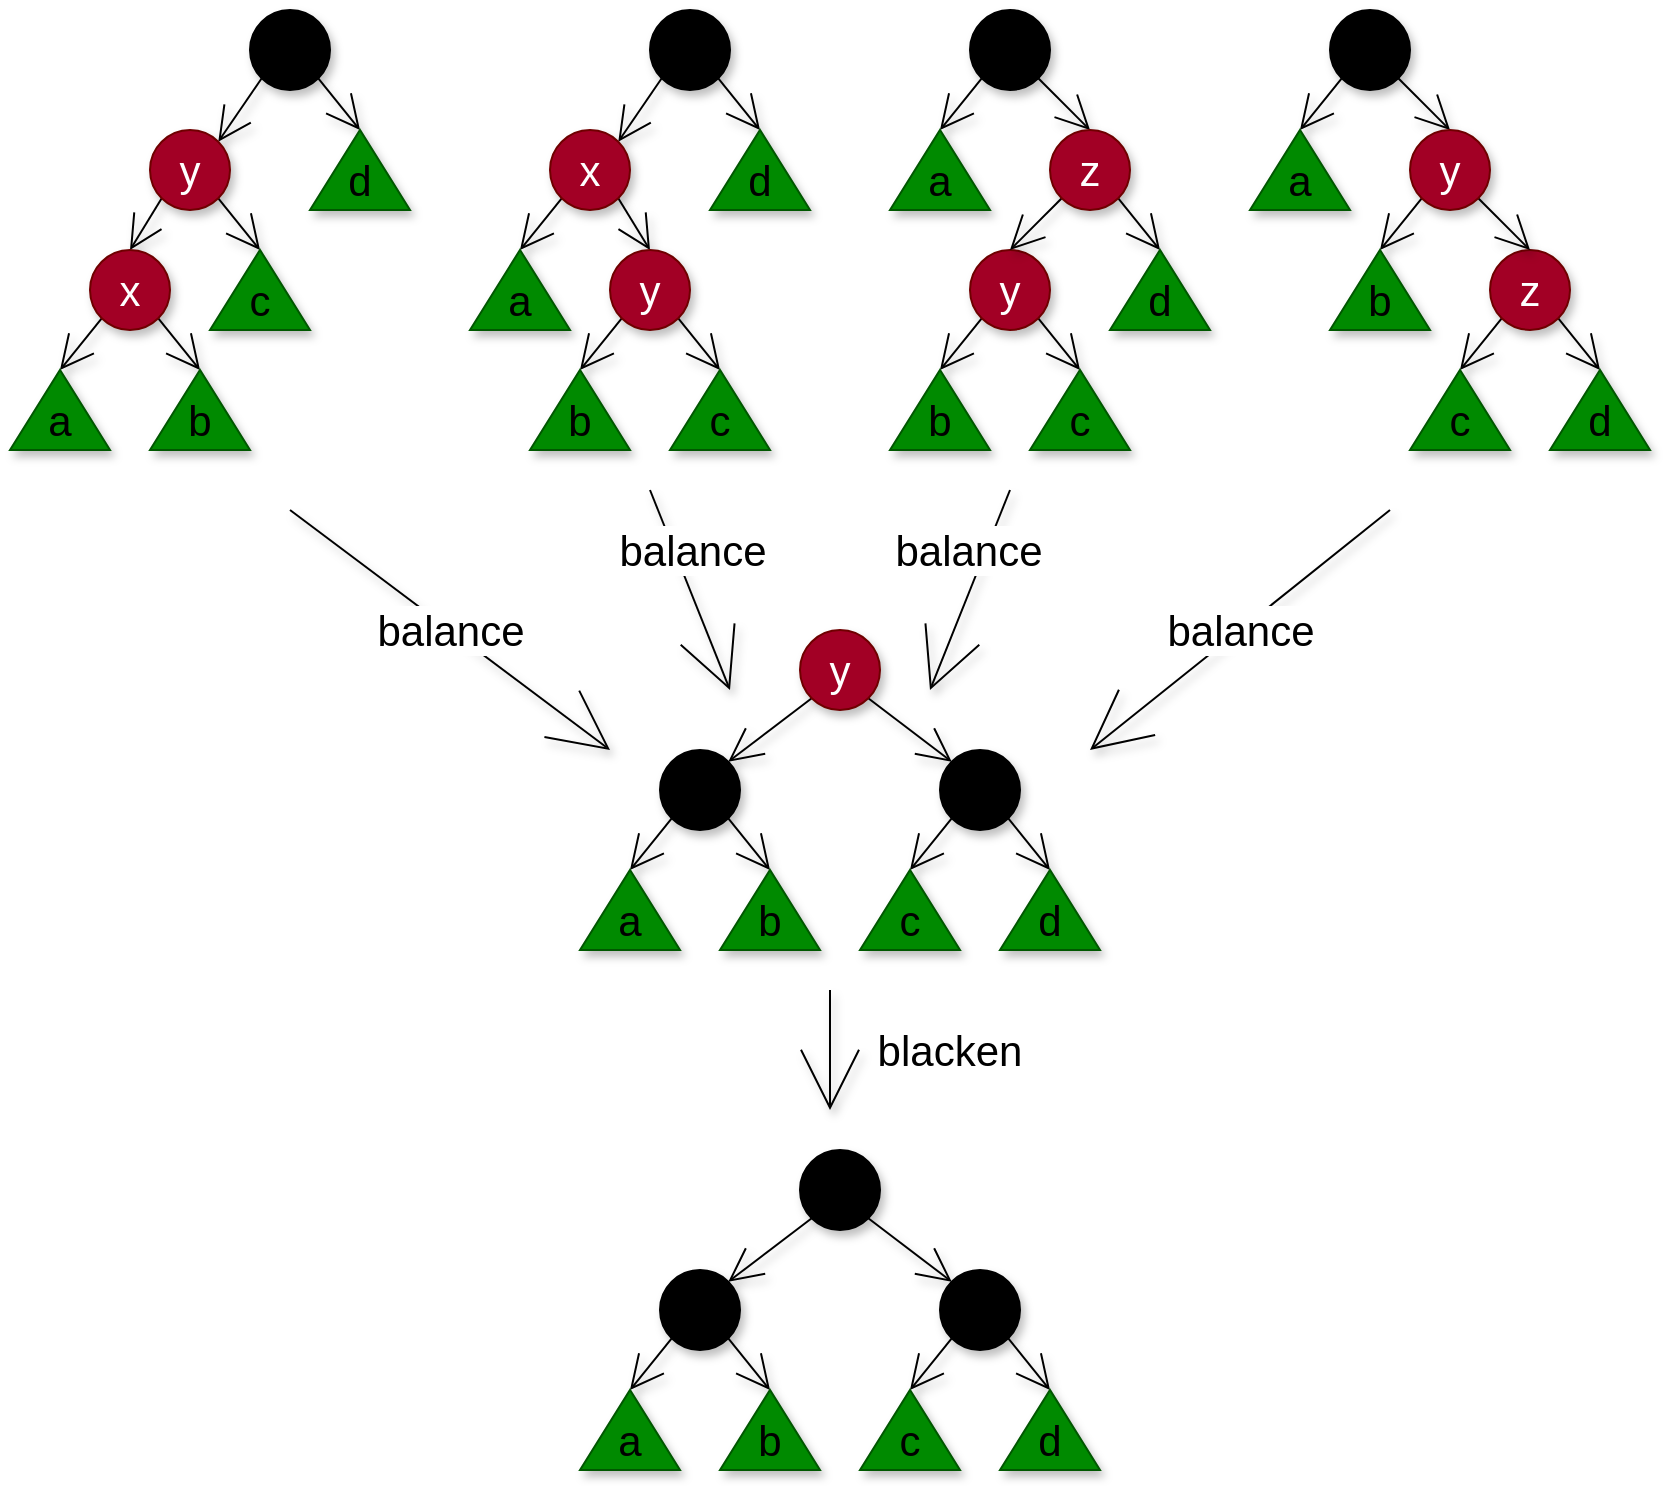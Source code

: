<mxfile>
    <diagram id="5CNnThHkg7twvhw3NEUH" name="Page-1">
        <mxGraphModel dx="976" dy="1225" grid="1" gridSize="10" guides="1" tooltips="1" connect="1" arrows="1" fold="1" page="1" pageScale="1" pageWidth="850" pageHeight="1100" math="0" shadow="0">
            <root>
                <mxCell id="0"/>
                <mxCell id="1" parent="0"/>
                <mxCell id="2" style="edgeStyle=none;html=1;exitX=0;exitY=1;exitDx=0;exitDy=0;entryX=1;entryY=0;entryDx=0;entryDy=0;endArrow=open;endFill=0;endSize=15;shadow=1;" edge="1" parent="1" source="4" target="7">
                    <mxGeometry relative="1" as="geometry"/>
                </mxCell>
                <mxCell id="31" style="edgeStyle=none;html=1;exitX=1;exitY=1;exitDx=0;exitDy=0;entryX=0;entryY=0;entryDx=25;entryDy=0;entryPerimeter=0;fontSize=21;endArrow=open;endFill=0;endSize=15;shadow=1;" edge="1" parent="1" source="4" target="29">
                    <mxGeometry relative="1" as="geometry"/>
                </mxCell>
                <mxCell id="4" value="z" style="ellipse;whiteSpace=wrap;html=1;aspect=fixed;fillColor=#000000;shadow=1;fontSize=21;" vertex="1" parent="1">
                    <mxGeometry x="130" y="20" width="40" height="40" as="geometry"/>
                </mxCell>
                <mxCell id="5" style="edgeStyle=none;html=1;exitX=1;exitY=1;exitDx=0;exitDy=0;entryX=0;entryY=0;entryDx=25;entryDy=0;endArrow=open;endFill=0;endSize=15;entryPerimeter=0;shadow=1;" edge="1" parent="1" source="7" target="26">
                    <mxGeometry relative="1" as="geometry">
                        <mxPoint x="130" y="140" as="targetPoint"/>
                    </mxGeometry>
                </mxCell>
                <mxCell id="6" style="edgeStyle=none;html=1;exitX=0;exitY=1;exitDx=0;exitDy=0;entryX=0.5;entryY=0;entryDx=0;entryDy=0;endArrow=open;endFill=0;endSize=15;shadow=1;" edge="1" parent="1" source="7" target="11">
                    <mxGeometry relative="1" as="geometry"/>
                </mxCell>
                <mxCell id="7" value="y" style="ellipse;whiteSpace=wrap;html=1;aspect=fixed;fillColor=#a20025;strokeColor=#6F0000;fontColor=#ffffff;shadow=1;fontSize=21;" vertex="1" parent="1">
                    <mxGeometry x="80" y="80" width="40" height="40" as="geometry"/>
                </mxCell>
                <mxCell id="9" style="edgeStyle=none;html=1;exitX=0;exitY=1;exitDx=0;exitDy=0;entryX=0;entryY=0;entryDx=25;entryDy=0;endArrow=open;endFill=0;endSize=15;entryPerimeter=0;shadow=1;" edge="1" parent="1" source="11" target="19">
                    <mxGeometry relative="1" as="geometry">
                        <mxPoint x="40" y="200" as="targetPoint"/>
                    </mxGeometry>
                </mxCell>
                <mxCell id="10" style="edgeStyle=none;html=1;exitX=1;exitY=1;exitDx=0;exitDy=0;entryX=0;entryY=0;entryDx=25;entryDy=0;endArrow=open;endFill=0;endSize=15;entryPerimeter=0;shadow=1;" edge="1" parent="1" source="11" target="23">
                    <mxGeometry relative="1" as="geometry">
                        <mxPoint x="100" y="200" as="targetPoint"/>
                    </mxGeometry>
                </mxCell>
                <mxCell id="11" value="x" style="ellipse;whiteSpace=wrap;html=1;aspect=fixed;fillColor=#a20025;strokeColor=#6F0000;fontColor=#ffffff;shadow=1;fontSize=21;" vertex="1" parent="1">
                    <mxGeometry x="50" y="140" width="40" height="40" as="geometry"/>
                </mxCell>
                <mxCell id="21" value="" style="group;shadow=1;" vertex="1" connectable="0" parent="1">
                    <mxGeometry x="10" y="200" width="50" height="40" as="geometry"/>
                </mxCell>
                <mxCell id="19" value="" style="verticalLabelPosition=bottom;verticalAlign=top;html=1;shape=mxgraph.basic.acute_triangle;dx=0.5;fontSize=41;align=center;fillColor=#008a00;strokeColor=#005700;fontColor=#ffffff;shadow=1;" vertex="1" parent="21">
                    <mxGeometry width="50" height="40" as="geometry"/>
                </mxCell>
                <mxCell id="20" value="a" style="text;html=1;strokeColor=none;fillColor=none;align=center;verticalAlign=middle;whiteSpace=wrap;rounded=0;fontSize=21;shadow=1;" vertex="1" parent="21">
                    <mxGeometry x="5" y="10" width="40" height="30" as="geometry"/>
                </mxCell>
                <mxCell id="22" value="" style="group;shadow=1;" vertex="1" connectable="0" parent="1">
                    <mxGeometry x="80" y="200" width="50" height="40" as="geometry"/>
                </mxCell>
                <mxCell id="23" value="" style="verticalLabelPosition=bottom;verticalAlign=top;html=1;shape=mxgraph.basic.acute_triangle;dx=0.5;fontSize=41;align=center;fillColor=#008a00;strokeColor=#005700;fontColor=#ffffff;shadow=1;" vertex="1" parent="22">
                    <mxGeometry width="50" height="40" as="geometry"/>
                </mxCell>
                <mxCell id="24" value="b" style="text;html=1;strokeColor=none;fillColor=none;align=center;verticalAlign=middle;whiteSpace=wrap;rounded=0;fontSize=21;shadow=1;" vertex="1" parent="22">
                    <mxGeometry x="5" y="10" width="40" height="30" as="geometry"/>
                </mxCell>
                <mxCell id="25" value="" style="group;shadow=1;" vertex="1" connectable="0" parent="1">
                    <mxGeometry x="110" y="140" width="50" height="40" as="geometry"/>
                </mxCell>
                <mxCell id="26" value="" style="verticalLabelPosition=bottom;verticalAlign=top;html=1;shape=mxgraph.basic.acute_triangle;dx=0.5;fontSize=41;align=center;fillColor=#008a00;strokeColor=#005700;fontColor=#ffffff;shadow=1;" vertex="1" parent="25">
                    <mxGeometry width="50" height="40" as="geometry"/>
                </mxCell>
                <mxCell id="27" value="c" style="text;html=1;strokeColor=none;fillColor=none;align=center;verticalAlign=middle;whiteSpace=wrap;rounded=0;fontSize=21;shadow=1;" vertex="1" parent="25">
                    <mxGeometry x="5" y="10" width="40" height="30" as="geometry"/>
                </mxCell>
                <mxCell id="28" value="" style="group;shadow=1;" vertex="1" connectable="0" parent="1">
                    <mxGeometry x="160" y="80" width="50" height="40" as="geometry"/>
                </mxCell>
                <mxCell id="29" value="" style="verticalLabelPosition=bottom;verticalAlign=top;html=1;shape=mxgraph.basic.acute_triangle;dx=0.5;fontSize=41;align=center;fillColor=#008a00;strokeColor=#005700;fontColor=#ffffff;shadow=1;" vertex="1" parent="28">
                    <mxGeometry width="50" height="40" as="geometry"/>
                </mxCell>
                <mxCell id="30" value="d" style="text;html=1;strokeColor=none;fillColor=none;align=center;verticalAlign=middle;whiteSpace=wrap;rounded=0;fontSize=21;shadow=1;" vertex="1" parent="28">
                    <mxGeometry x="5" y="10" width="40" height="30" as="geometry"/>
                </mxCell>
                <mxCell id="32" style="edgeStyle=none;html=1;exitX=0;exitY=1;exitDx=0;exitDy=0;entryX=1;entryY=0;entryDx=0;entryDy=0;endArrow=open;endFill=0;endSize=15;shadow=1;" edge="1" parent="1" source="34" target="37">
                    <mxGeometry relative="1" as="geometry"/>
                </mxCell>
                <mxCell id="33" style="edgeStyle=none;html=1;exitX=1;exitY=1;exitDx=0;exitDy=0;entryX=0;entryY=0;entryDx=25;entryDy=0;entryPerimeter=0;fontSize=21;endArrow=open;endFill=0;endSize=15;shadow=1;" edge="1" parent="1" source="34" target="51">
                    <mxGeometry relative="1" as="geometry"/>
                </mxCell>
                <mxCell id="34" value="z" style="ellipse;whiteSpace=wrap;html=1;aspect=fixed;fillColor=#000000;shadow=1;fontSize=21;" vertex="1" parent="1">
                    <mxGeometry x="330" y="20" width="40" height="40" as="geometry"/>
                </mxCell>
                <mxCell id="56" style="edgeStyle=none;html=1;exitX=1;exitY=1;exitDx=0;exitDy=0;entryX=0.5;entryY=0;entryDx=0;entryDy=0;shadow=1;fontSize=21;endArrow=open;endFill=0;endSize=15;" edge="1" parent="1" source="37" target="40">
                    <mxGeometry relative="1" as="geometry"/>
                </mxCell>
                <mxCell id="57" style="edgeStyle=none;html=1;exitX=0;exitY=1;exitDx=0;exitDy=0;entryX=0;entryY=0;entryDx=25;entryDy=0;entryPerimeter=0;shadow=1;fontSize=21;endArrow=open;endFill=0;endSize=15;" edge="1" parent="1" source="37" target="54">
                    <mxGeometry relative="1" as="geometry"/>
                </mxCell>
                <mxCell id="37" value="x" style="ellipse;whiteSpace=wrap;html=1;aspect=fixed;fillColor=#a20025;strokeColor=#6F0000;fontColor=#ffffff;shadow=1;fontSize=21;" vertex="1" parent="1">
                    <mxGeometry x="280" y="80" width="40" height="40" as="geometry"/>
                </mxCell>
                <mxCell id="38" style="edgeStyle=none;html=1;exitX=0;exitY=1;exitDx=0;exitDy=0;entryX=0;entryY=0;entryDx=25;entryDy=0;endArrow=open;endFill=0;endSize=15;entryPerimeter=0;shadow=1;" edge="1" parent="1" source="40" target="42">
                    <mxGeometry relative="1" as="geometry">
                        <mxPoint x="300" y="200" as="targetPoint"/>
                    </mxGeometry>
                </mxCell>
                <mxCell id="39" style="edgeStyle=none;html=1;exitX=1;exitY=1;exitDx=0;exitDy=0;entryX=0;entryY=0;entryDx=25;entryDy=0;endArrow=open;endFill=0;endSize=15;entryPerimeter=0;shadow=1;" edge="1" parent="1" source="40" target="45">
                    <mxGeometry relative="1" as="geometry">
                        <mxPoint x="360" y="200" as="targetPoint"/>
                    </mxGeometry>
                </mxCell>
                <mxCell id="40" value="y" style="ellipse;whiteSpace=wrap;html=1;aspect=fixed;fillColor=#a20025;strokeColor=#6F0000;fontColor=#ffffff;shadow=1;fontSize=21;" vertex="1" parent="1">
                    <mxGeometry x="310" y="140" width="40" height="40" as="geometry"/>
                </mxCell>
                <mxCell id="41" value="" style="group;shadow=1;" vertex="1" connectable="0" parent="1">
                    <mxGeometry x="270" y="200" width="50" height="40" as="geometry"/>
                </mxCell>
                <mxCell id="42" value="" style="verticalLabelPosition=bottom;verticalAlign=top;html=1;shape=mxgraph.basic.acute_triangle;dx=0.5;fontSize=41;align=center;fillColor=#008a00;strokeColor=#005700;fontColor=#ffffff;shadow=1;" vertex="1" parent="41">
                    <mxGeometry width="50" height="40" as="geometry"/>
                </mxCell>
                <mxCell id="43" value="b" style="text;html=1;strokeColor=none;fillColor=none;align=center;verticalAlign=middle;whiteSpace=wrap;rounded=0;fontSize=21;shadow=1;" vertex="1" parent="41">
                    <mxGeometry x="5" y="10" width="40" height="30" as="geometry"/>
                </mxCell>
                <mxCell id="44" value="" style="group;shadow=1;" vertex="1" connectable="0" parent="1">
                    <mxGeometry x="340" y="200" width="50" height="40" as="geometry"/>
                </mxCell>
                <mxCell id="45" value="" style="verticalLabelPosition=bottom;verticalAlign=top;html=1;shape=mxgraph.basic.acute_triangle;dx=0.5;fontSize=41;align=center;fillColor=#008a00;strokeColor=#005700;fontColor=#ffffff;shadow=1;" vertex="1" parent="44">
                    <mxGeometry width="50" height="40" as="geometry"/>
                </mxCell>
                <mxCell id="46" value="c" style="text;html=1;strokeColor=none;fillColor=none;align=center;verticalAlign=middle;whiteSpace=wrap;rounded=0;fontSize=21;shadow=1;" vertex="1" parent="44">
                    <mxGeometry x="5" y="10" width="40" height="30" as="geometry"/>
                </mxCell>
                <mxCell id="50" value="" style="group;shadow=1;" vertex="1" connectable="0" parent="1">
                    <mxGeometry x="360" y="80" width="50" height="40" as="geometry"/>
                </mxCell>
                <mxCell id="51" value="" style="verticalLabelPosition=bottom;verticalAlign=top;html=1;shape=mxgraph.basic.acute_triangle;dx=0.5;fontSize=41;align=center;fillColor=#008a00;strokeColor=#005700;fontColor=#ffffff;shadow=1;" vertex="1" parent="50">
                    <mxGeometry width="50" height="40" as="geometry"/>
                </mxCell>
                <mxCell id="52" value="d" style="text;html=1;strokeColor=none;fillColor=none;align=center;verticalAlign=middle;whiteSpace=wrap;rounded=0;fontSize=21;shadow=1;" vertex="1" parent="50">
                    <mxGeometry x="5" y="10" width="40" height="30" as="geometry"/>
                </mxCell>
                <mxCell id="53" value="a" style="group;shadow=1;" vertex="1" connectable="0" parent="1">
                    <mxGeometry x="240" y="140" width="50" height="40" as="geometry"/>
                </mxCell>
                <mxCell id="54" value="" style="verticalLabelPosition=bottom;verticalAlign=top;html=1;shape=mxgraph.basic.acute_triangle;dx=0.5;fontSize=41;align=center;fillColor=#008a00;strokeColor=#005700;fontColor=#ffffff;shadow=1;" vertex="1" parent="53">
                    <mxGeometry width="50" height="40" as="geometry"/>
                </mxCell>
                <mxCell id="55" value="a" style="text;html=1;strokeColor=none;fillColor=none;align=center;verticalAlign=middle;whiteSpace=wrap;rounded=0;fontSize=21;shadow=1;" vertex="1" parent="53">
                    <mxGeometry x="5" y="10" width="40" height="30" as="geometry"/>
                </mxCell>
                <mxCell id="58" style="edgeStyle=none;html=1;exitX=0;exitY=1;exitDx=0;exitDy=0;entryX=0;entryY=0;entryDx=25;entryDy=0;endArrow=open;endFill=0;endSize=15;shadow=1;entryPerimeter=0;" edge="1" parent="1" source="60" target="77">
                    <mxGeometry relative="1" as="geometry">
                        <mxPoint x="474.142" y="85.858" as="targetPoint"/>
                    </mxGeometry>
                </mxCell>
                <mxCell id="59" style="edgeStyle=none;html=1;exitX=1;exitY=1;exitDx=0;exitDy=0;entryX=0.5;entryY=0;entryDx=0;entryDy=0;fontSize=21;endArrow=open;endFill=0;endSize=15;shadow=1;" edge="1" parent="1" source="60" target="79">
                    <mxGeometry relative="1" as="geometry">
                        <mxPoint x="545" y="80" as="targetPoint"/>
                    </mxGeometry>
                </mxCell>
                <mxCell id="60" value="x" style="ellipse;whiteSpace=wrap;html=1;aspect=fixed;fillColor=#000000;shadow=1;fontSize=21;" vertex="1" parent="1">
                    <mxGeometry x="490" y="20" width="40" height="40" as="geometry"/>
                </mxCell>
                <mxCell id="64" style="edgeStyle=none;html=1;exitX=0;exitY=1;exitDx=0;exitDy=0;entryX=0;entryY=0;entryDx=25;entryDy=0;endArrow=open;endFill=0;endSize=15;entryPerimeter=0;shadow=1;" edge="1" parent="1" source="66" target="68">
                    <mxGeometry relative="1" as="geometry">
                        <mxPoint x="480" y="200" as="targetPoint"/>
                    </mxGeometry>
                </mxCell>
                <mxCell id="65" style="edgeStyle=none;html=1;exitX=1;exitY=1;exitDx=0;exitDy=0;entryX=0;entryY=0;entryDx=25;entryDy=0;endArrow=open;endFill=0;endSize=15;entryPerimeter=0;shadow=1;" edge="1" parent="1" source="66" target="71">
                    <mxGeometry relative="1" as="geometry">
                        <mxPoint x="540" y="200" as="targetPoint"/>
                    </mxGeometry>
                </mxCell>
                <mxCell id="66" value="y" style="ellipse;whiteSpace=wrap;html=1;aspect=fixed;fillColor=#a20025;strokeColor=#6F0000;fontColor=#ffffff;shadow=1;fontSize=21;" vertex="1" parent="1">
                    <mxGeometry x="490" y="140" width="40" height="40" as="geometry"/>
                </mxCell>
                <mxCell id="67" value="" style="group;shadow=1;" vertex="1" connectable="0" parent="1">
                    <mxGeometry x="450" y="200" width="50" height="40" as="geometry"/>
                </mxCell>
                <mxCell id="68" value="" style="verticalLabelPosition=bottom;verticalAlign=top;html=1;shape=mxgraph.basic.acute_triangle;dx=0.5;fontSize=41;align=center;fillColor=#008a00;strokeColor=#005700;fontColor=#ffffff;shadow=1;" vertex="1" parent="67">
                    <mxGeometry width="50" height="40" as="geometry"/>
                </mxCell>
                <mxCell id="69" value="b" style="text;html=1;strokeColor=none;fillColor=none;align=center;verticalAlign=middle;whiteSpace=wrap;rounded=0;fontSize=21;shadow=1;" vertex="1" parent="67">
                    <mxGeometry x="5" y="10" width="40" height="30" as="geometry"/>
                </mxCell>
                <mxCell id="70" value="" style="group;shadow=1;" vertex="1" connectable="0" parent="1">
                    <mxGeometry x="520" y="200" width="50" height="40" as="geometry"/>
                </mxCell>
                <mxCell id="71" value="" style="verticalLabelPosition=bottom;verticalAlign=top;html=1;shape=mxgraph.basic.acute_triangle;dx=0.5;fontSize=41;align=center;fillColor=#008a00;strokeColor=#005700;fontColor=#ffffff;shadow=1;" vertex="1" parent="70">
                    <mxGeometry width="50" height="40" as="geometry"/>
                </mxCell>
                <mxCell id="72" value="c" style="text;html=1;strokeColor=none;fillColor=none;align=center;verticalAlign=middle;whiteSpace=wrap;rounded=0;fontSize=21;shadow=1;" vertex="1" parent="70">
                    <mxGeometry x="5" y="10" width="40" height="30" as="geometry"/>
                </mxCell>
                <mxCell id="76" value="a" style="group;shadow=1;" vertex="1" connectable="0" parent="1">
                    <mxGeometry x="450" y="80" width="50" height="40" as="geometry"/>
                </mxCell>
                <mxCell id="77" value="" style="verticalLabelPosition=bottom;verticalAlign=top;html=1;shape=mxgraph.basic.acute_triangle;dx=0.5;fontSize=41;align=center;fillColor=#008a00;strokeColor=#005700;fontColor=#ffffff;shadow=1;" vertex="1" parent="76">
                    <mxGeometry width="50" height="40" as="geometry"/>
                </mxCell>
                <mxCell id="78" value="a" style="text;html=1;strokeColor=none;fillColor=none;align=center;verticalAlign=middle;whiteSpace=wrap;rounded=0;fontSize=21;shadow=1;" vertex="1" parent="76">
                    <mxGeometry x="5" y="10" width="40" height="30" as="geometry"/>
                </mxCell>
                <mxCell id="80" style="edgeStyle=none;html=1;exitX=0;exitY=1;exitDx=0;exitDy=0;entryX=0.5;entryY=0;entryDx=0;entryDy=0;shadow=1;fontSize=21;endArrow=open;endFill=0;endSize=15;" edge="1" parent="1" source="79" target="66">
                    <mxGeometry relative="1" as="geometry"/>
                </mxCell>
                <mxCell id="84" style="edgeStyle=none;html=1;exitX=1;exitY=1;exitDx=0;exitDy=0;entryX=0;entryY=0;entryDx=25;entryDy=0;entryPerimeter=0;shadow=1;fontSize=21;endArrow=open;endFill=0;endSize=15;" edge="1" parent="1" source="79" target="82">
                    <mxGeometry relative="1" as="geometry"/>
                </mxCell>
                <mxCell id="79" value="z" style="ellipse;whiteSpace=wrap;html=1;aspect=fixed;fillColor=#a20025;strokeColor=#6F0000;fontColor=#ffffff;shadow=1;fontSize=21;" vertex="1" parent="1">
                    <mxGeometry x="530" y="80" width="40" height="40" as="geometry"/>
                </mxCell>
                <mxCell id="81" value="d" style="group;shadow=1;" vertex="1" connectable="0" parent="1">
                    <mxGeometry x="560" y="140" width="50" height="40" as="geometry"/>
                </mxCell>
                <mxCell id="82" value="" style="verticalLabelPosition=bottom;verticalAlign=top;html=1;shape=mxgraph.basic.acute_triangle;dx=0.5;fontSize=41;align=center;fillColor=#008a00;strokeColor=#005700;fontColor=#ffffff;shadow=1;" vertex="1" parent="81">
                    <mxGeometry width="50" height="40" as="geometry"/>
                </mxCell>
                <mxCell id="83" value="d" style="text;html=1;strokeColor=none;fillColor=none;align=center;verticalAlign=middle;whiteSpace=wrap;rounded=0;fontSize=21;shadow=1;" vertex="1" parent="81">
                    <mxGeometry x="5" y="10" width="40" height="30" as="geometry"/>
                </mxCell>
                <mxCell id="85" style="edgeStyle=none;html=1;exitX=0;exitY=1;exitDx=0;exitDy=0;entryX=0;entryY=0;entryDx=25;entryDy=0;endArrow=open;endFill=0;endSize=15;shadow=1;entryPerimeter=0;" edge="1" parent="1" source="87" target="98">
                    <mxGeometry relative="1" as="geometry">
                        <mxPoint x="654.142" y="85.858" as="targetPoint"/>
                    </mxGeometry>
                </mxCell>
                <mxCell id="86" style="edgeStyle=none;html=1;exitX=1;exitY=1;exitDx=0;exitDy=0;entryX=0.5;entryY=0;entryDx=0;entryDy=0;fontSize=21;endArrow=open;endFill=0;endSize=15;shadow=1;" edge="1" parent="1" source="87" target="102">
                    <mxGeometry relative="1" as="geometry">
                        <mxPoint x="725" y="80" as="targetPoint"/>
                    </mxGeometry>
                </mxCell>
                <mxCell id="87" value="x" style="ellipse;whiteSpace=wrap;html=1;aspect=fixed;fillColor=#000000;shadow=1;fontSize=21;" vertex="1" parent="1">
                    <mxGeometry x="670" y="20" width="40" height="40" as="geometry"/>
                </mxCell>
                <mxCell id="88" style="edgeStyle=none;html=1;exitX=0;exitY=1;exitDx=0;exitDy=0;entryX=0;entryY=0;entryDx=25;entryDy=0;endArrow=open;endFill=0;endSize=15;entryPerimeter=0;shadow=1;" edge="1" parent="1" source="90" target="92">
                    <mxGeometry relative="1" as="geometry">
                        <mxPoint x="740" y="200" as="targetPoint"/>
                    </mxGeometry>
                </mxCell>
                <mxCell id="89" style="edgeStyle=none;html=1;exitX=1;exitY=1;exitDx=0;exitDy=0;entryX=0;entryY=0;entryDx=25;entryDy=0;endArrow=open;endFill=0;endSize=15;entryPerimeter=0;shadow=1;" edge="1" parent="1" source="90" target="95">
                    <mxGeometry relative="1" as="geometry">
                        <mxPoint x="800" y="200" as="targetPoint"/>
                    </mxGeometry>
                </mxCell>
                <mxCell id="90" value="z" style="ellipse;whiteSpace=wrap;html=1;aspect=fixed;fillColor=#a20025;strokeColor=#6F0000;fontColor=#ffffff;shadow=1;fontSize=21;" vertex="1" parent="1">
                    <mxGeometry x="750" y="140" width="40" height="40" as="geometry"/>
                </mxCell>
                <mxCell id="91" value="" style="group;shadow=1;" vertex="1" connectable="0" parent="1">
                    <mxGeometry x="710" y="200" width="50" height="40" as="geometry"/>
                </mxCell>
                <mxCell id="92" value="" style="verticalLabelPosition=bottom;verticalAlign=top;html=1;shape=mxgraph.basic.acute_triangle;dx=0.5;fontSize=41;align=center;fillColor=#008a00;strokeColor=#005700;fontColor=#ffffff;shadow=1;" vertex="1" parent="91">
                    <mxGeometry width="50" height="40" as="geometry"/>
                </mxCell>
                <mxCell id="93" value="c" style="text;html=1;strokeColor=none;fillColor=none;align=center;verticalAlign=middle;whiteSpace=wrap;rounded=0;fontSize=21;shadow=1;" vertex="1" parent="91">
                    <mxGeometry x="5" y="10" width="40" height="30" as="geometry"/>
                </mxCell>
                <mxCell id="94" value="" style="group;shadow=1;" vertex="1" connectable="0" parent="1">
                    <mxGeometry x="780" y="200" width="50" height="40" as="geometry"/>
                </mxCell>
                <mxCell id="95" value="" style="verticalLabelPosition=bottom;verticalAlign=top;html=1;shape=mxgraph.basic.acute_triangle;dx=0.5;fontSize=41;align=center;fillColor=#008a00;strokeColor=#005700;fontColor=#ffffff;shadow=1;" vertex="1" parent="94">
                    <mxGeometry width="50" height="40" as="geometry"/>
                </mxCell>
                <mxCell id="96" value="d" style="text;html=1;strokeColor=none;fillColor=none;align=center;verticalAlign=middle;whiteSpace=wrap;rounded=0;fontSize=21;shadow=1;" vertex="1" parent="94">
                    <mxGeometry x="5" y="10" width="40" height="30" as="geometry"/>
                </mxCell>
                <mxCell id="97" value="a" style="group;shadow=1;" vertex="1" connectable="0" parent="1">
                    <mxGeometry x="630" y="80" width="50" height="40" as="geometry"/>
                </mxCell>
                <mxCell id="98" value="" style="verticalLabelPosition=bottom;verticalAlign=top;html=1;shape=mxgraph.basic.acute_triangle;dx=0.5;fontSize=41;align=center;fillColor=#008a00;strokeColor=#005700;fontColor=#ffffff;shadow=1;" vertex="1" parent="97">
                    <mxGeometry width="50" height="40" as="geometry"/>
                </mxCell>
                <mxCell id="99" value="a" style="text;html=1;strokeColor=none;fillColor=none;align=center;verticalAlign=middle;whiteSpace=wrap;rounded=0;fontSize=21;shadow=1;" vertex="1" parent="97">
                    <mxGeometry x="5" y="10" width="40" height="30" as="geometry"/>
                </mxCell>
                <mxCell id="106" style="edgeStyle=none;html=1;exitX=1;exitY=1;exitDx=0;exitDy=0;entryX=0.5;entryY=0;entryDx=0;entryDy=0;shadow=1;fontSize=21;endArrow=open;endFill=0;endSize=15;" edge="1" parent="1" source="102" target="90">
                    <mxGeometry relative="1" as="geometry"/>
                </mxCell>
                <mxCell id="110" style="edgeStyle=none;html=1;exitX=0;exitY=1;exitDx=0;exitDy=0;entryX=0;entryY=0;entryDx=25;entryDy=0;entryPerimeter=0;shadow=1;fontSize=21;endArrow=open;endFill=0;endSize=15;" edge="1" parent="1" source="102" target="108">
                    <mxGeometry relative="1" as="geometry"/>
                </mxCell>
                <mxCell id="102" value="y" style="ellipse;whiteSpace=wrap;html=1;aspect=fixed;fillColor=#a20025;strokeColor=#6F0000;fontColor=#ffffff;shadow=1;fontSize=21;" vertex="1" parent="1">
                    <mxGeometry x="710" y="80" width="40" height="40" as="geometry"/>
                </mxCell>
                <mxCell id="107" value="" style="group;shadow=1;" vertex="1" connectable="0" parent="1">
                    <mxGeometry x="670" y="140" width="50" height="40" as="geometry"/>
                </mxCell>
                <mxCell id="108" value="" style="verticalLabelPosition=bottom;verticalAlign=top;html=1;shape=mxgraph.basic.acute_triangle;dx=0.5;fontSize=41;align=center;fillColor=#008a00;strokeColor=#005700;fontColor=#ffffff;shadow=1;" vertex="1" parent="107">
                    <mxGeometry width="50" height="40" as="geometry"/>
                </mxCell>
                <mxCell id="109" value="b" style="text;html=1;strokeColor=none;fillColor=none;align=center;verticalAlign=middle;whiteSpace=wrap;rounded=0;fontSize=21;shadow=1;" vertex="1" parent="107">
                    <mxGeometry x="5" y="10" width="40" height="30" as="geometry"/>
                </mxCell>
                <mxCell id="114" style="edgeStyle=none;html=1;exitX=0;exitY=1;exitDx=0;exitDy=0;entryX=1;entryY=0;entryDx=0;entryDy=0;shadow=1;fontSize=21;endArrow=open;endFill=0;endSize=15;" edge="1" parent="1" source="111" target="112">
                    <mxGeometry relative="1" as="geometry"/>
                </mxCell>
                <mxCell id="115" style="edgeStyle=none;html=1;exitX=1;exitY=1;exitDx=0;exitDy=0;entryX=0;entryY=0;entryDx=0;entryDy=0;shadow=1;fontSize=21;endArrow=open;endFill=0;endSize=15;" edge="1" parent="1" source="111" target="113">
                    <mxGeometry relative="1" as="geometry"/>
                </mxCell>
                <mxCell id="111" value="y" style="ellipse;whiteSpace=wrap;html=1;aspect=fixed;fillColor=#a20025;strokeColor=#6F0000;fontColor=#ffffff;shadow=1;fontSize=21;" vertex="1" parent="1">
                    <mxGeometry x="405" y="330" width="40" height="40" as="geometry"/>
                </mxCell>
                <mxCell id="130" style="edgeStyle=none;html=1;exitX=1;exitY=1;exitDx=0;exitDy=0;entryX=0;entryY=0;entryDx=25;entryDy=0;entryPerimeter=0;shadow=1;fontSize=21;endArrow=open;endFill=0;endSize=15;" edge="1" parent="1" source="112" target="120">
                    <mxGeometry relative="1" as="geometry"/>
                </mxCell>
                <mxCell id="131" style="edgeStyle=none;html=1;exitX=0;exitY=1;exitDx=0;exitDy=0;entryX=0;entryY=0;entryDx=25;entryDy=0;entryPerimeter=0;shadow=1;fontSize=21;endArrow=open;endFill=0;endSize=15;" edge="1" parent="1" source="112" target="117">
                    <mxGeometry relative="1" as="geometry"/>
                </mxCell>
                <mxCell id="112" value="x" style="ellipse;whiteSpace=wrap;html=1;aspect=fixed;fillColor=#000000;shadow=1;fontSize=21;" vertex="1" parent="1">
                    <mxGeometry x="335" y="390" width="40" height="40" as="geometry"/>
                </mxCell>
                <mxCell id="128" style="edgeStyle=none;html=1;exitX=0;exitY=1;exitDx=0;exitDy=0;entryX=0;entryY=0;entryDx=25;entryDy=0;entryPerimeter=0;shadow=1;fontSize=21;endArrow=open;endFill=0;endSize=15;" edge="1" parent="1" source="113" target="123">
                    <mxGeometry relative="1" as="geometry"/>
                </mxCell>
                <mxCell id="129" style="edgeStyle=none;html=1;exitX=1;exitY=1;exitDx=0;exitDy=0;entryX=0;entryY=0;entryDx=25;entryDy=0;entryPerimeter=0;shadow=1;fontSize=21;endArrow=open;endFill=0;endSize=15;" edge="1" parent="1" source="113" target="126">
                    <mxGeometry relative="1" as="geometry"/>
                </mxCell>
                <mxCell id="113" value="z" style="ellipse;whiteSpace=wrap;html=1;aspect=fixed;fillColor=#000000;shadow=1;fontSize=21;" vertex="1" parent="1">
                    <mxGeometry x="475" y="390" width="40" height="40" as="geometry"/>
                </mxCell>
                <mxCell id="116" value="" style="group;shadow=1;" vertex="1" connectable="0" parent="1">
                    <mxGeometry x="295" y="450" width="50" height="40" as="geometry"/>
                </mxCell>
                <mxCell id="117" value="" style="verticalLabelPosition=bottom;verticalAlign=top;html=1;shape=mxgraph.basic.acute_triangle;dx=0.5;fontSize=41;align=center;fillColor=#008a00;strokeColor=#005700;fontColor=#ffffff;shadow=1;" vertex="1" parent="116">
                    <mxGeometry width="50" height="40" as="geometry"/>
                </mxCell>
                <mxCell id="118" value="a" style="text;html=1;strokeColor=none;fillColor=none;align=center;verticalAlign=middle;whiteSpace=wrap;rounded=0;fontSize=21;shadow=1;" vertex="1" parent="116">
                    <mxGeometry x="5" y="10" width="40" height="30" as="geometry"/>
                </mxCell>
                <mxCell id="119" value="" style="group;shadow=1;" vertex="1" connectable="0" parent="1">
                    <mxGeometry x="365" y="450" width="50" height="40" as="geometry"/>
                </mxCell>
                <mxCell id="120" value="" style="verticalLabelPosition=bottom;verticalAlign=top;html=1;shape=mxgraph.basic.acute_triangle;dx=0.5;fontSize=41;align=center;fillColor=#008a00;strokeColor=#005700;fontColor=#ffffff;shadow=1;" vertex="1" parent="119">
                    <mxGeometry width="50" height="40" as="geometry"/>
                </mxCell>
                <mxCell id="121" value="b" style="text;html=1;strokeColor=none;fillColor=none;align=center;verticalAlign=middle;whiteSpace=wrap;rounded=0;fontSize=21;shadow=1;" vertex="1" parent="119">
                    <mxGeometry x="5" y="10" width="40" height="30" as="geometry"/>
                </mxCell>
                <mxCell id="122" value="" style="group;shadow=1;" vertex="1" connectable="0" parent="1">
                    <mxGeometry x="435" y="450" width="50" height="40" as="geometry"/>
                </mxCell>
                <mxCell id="123" value="" style="verticalLabelPosition=bottom;verticalAlign=top;html=1;shape=mxgraph.basic.acute_triangle;dx=0.5;fontSize=41;align=center;fillColor=#008a00;strokeColor=#005700;fontColor=#ffffff;shadow=1;" vertex="1" parent="122">
                    <mxGeometry width="50" height="40" as="geometry"/>
                </mxCell>
                <mxCell id="124" value="c" style="text;html=1;strokeColor=none;fillColor=none;align=center;verticalAlign=middle;whiteSpace=wrap;rounded=0;fontSize=21;shadow=1;" vertex="1" parent="122">
                    <mxGeometry x="5" y="10" width="40" height="30" as="geometry"/>
                </mxCell>
                <mxCell id="125" value="" style="group;shadow=1;" vertex="1" connectable="0" parent="1">
                    <mxGeometry x="505" y="450" width="50" height="40" as="geometry"/>
                </mxCell>
                <mxCell id="126" value="" style="verticalLabelPosition=bottom;verticalAlign=top;html=1;shape=mxgraph.basic.acute_triangle;dx=0.5;fontSize=41;align=center;fillColor=#008a00;strokeColor=#005700;fontColor=#ffffff;shadow=1;" vertex="1" parent="125">
                    <mxGeometry width="50" height="40" as="geometry"/>
                </mxCell>
                <mxCell id="127" value="d" style="text;html=1;strokeColor=none;fillColor=none;align=center;verticalAlign=middle;whiteSpace=wrap;rounded=0;fontSize=21;shadow=1;" vertex="1" parent="125">
                    <mxGeometry x="5" y="10" width="40" height="30" as="geometry"/>
                </mxCell>
                <mxCell id="132" value="balance" style="edgeStyle=none;html=1;shadow=1;fontSize=21;endArrow=open;endFill=0;endSize=28;" edge="1" parent="1">
                    <mxGeometry relative="1" as="geometry">
                        <mxPoint x="150" y="270" as="sourcePoint"/>
                        <mxPoint x="310" y="390" as="targetPoint"/>
                    </mxGeometry>
                </mxCell>
                <mxCell id="133" value="balance" style="edgeStyle=none;html=1;shadow=1;fontSize=21;endArrow=open;endFill=0;endSize=28;" edge="1" parent="1">
                    <mxGeometry x="-0.345" y="7" relative="1" as="geometry">
                        <mxPoint x="330" y="260" as="sourcePoint"/>
                        <mxPoint x="370" y="360" as="targetPoint"/>
                        <mxPoint x="1" as="offset"/>
                    </mxGeometry>
                </mxCell>
                <mxCell id="134" value="balance" style="edgeStyle=none;html=1;shadow=1;fontSize=21;endArrow=open;endFill=0;endSize=28;" edge="1" parent="1">
                    <mxGeometry x="-0.345" y="-7" relative="1" as="geometry">
                        <mxPoint x="510" y="260" as="sourcePoint"/>
                        <mxPoint x="470" y="360" as="targetPoint"/>
                        <mxPoint x="-1" as="offset"/>
                    </mxGeometry>
                </mxCell>
                <mxCell id="135" value="balance" style="edgeStyle=none;html=1;shadow=1;fontSize=21;endArrow=open;endFill=0;endSize=28;" edge="1" parent="1">
                    <mxGeometry relative="1" as="geometry">
                        <mxPoint x="700" y="270" as="sourcePoint"/>
                        <mxPoint x="550" y="390" as="targetPoint"/>
                    </mxGeometry>
                </mxCell>
                <mxCell id="136" style="edgeStyle=none;html=1;exitX=0;exitY=1;exitDx=0;exitDy=0;entryX=1;entryY=0;entryDx=0;entryDy=0;shadow=1;fontSize=21;endArrow=open;endFill=0;endSize=15;" edge="1" parent="1" source="138" target="141">
                    <mxGeometry relative="1" as="geometry"/>
                </mxCell>
                <mxCell id="137" style="edgeStyle=none;html=1;exitX=1;exitY=1;exitDx=0;exitDy=0;entryX=0;entryY=0;entryDx=0;entryDy=0;shadow=1;fontSize=21;endArrow=open;endFill=0;endSize=15;" edge="1" parent="1" source="138" target="144">
                    <mxGeometry relative="1" as="geometry"/>
                </mxCell>
                <mxCell id="138" value="y" style="ellipse;whiteSpace=wrap;html=1;aspect=fixed;shadow=1;fontSize=21;fillColor=#000000;" vertex="1" parent="1">
                    <mxGeometry x="405" y="590" width="40" height="40" as="geometry"/>
                </mxCell>
                <mxCell id="139" style="edgeStyle=none;html=1;exitX=1;exitY=1;exitDx=0;exitDy=0;entryX=0;entryY=0;entryDx=25;entryDy=0;entryPerimeter=0;shadow=1;fontSize=21;endArrow=open;endFill=0;endSize=15;" edge="1" parent="1" source="141" target="149">
                    <mxGeometry relative="1" as="geometry"/>
                </mxCell>
                <mxCell id="140" style="edgeStyle=none;html=1;exitX=0;exitY=1;exitDx=0;exitDy=0;entryX=0;entryY=0;entryDx=25;entryDy=0;entryPerimeter=0;shadow=1;fontSize=21;endArrow=open;endFill=0;endSize=15;" edge="1" parent="1" source="141" target="146">
                    <mxGeometry relative="1" as="geometry"/>
                </mxCell>
                <mxCell id="141" value="x" style="ellipse;whiteSpace=wrap;html=1;aspect=fixed;fillColor=#000000;shadow=1;fontSize=21;" vertex="1" parent="1">
                    <mxGeometry x="335" y="650" width="40" height="40" as="geometry"/>
                </mxCell>
                <mxCell id="142" style="edgeStyle=none;html=1;exitX=0;exitY=1;exitDx=0;exitDy=0;entryX=0;entryY=0;entryDx=25;entryDy=0;entryPerimeter=0;shadow=1;fontSize=21;endArrow=open;endFill=0;endSize=15;" edge="1" parent="1" source="144" target="152">
                    <mxGeometry relative="1" as="geometry"/>
                </mxCell>
                <mxCell id="143" style="edgeStyle=none;html=1;exitX=1;exitY=1;exitDx=0;exitDy=0;entryX=0;entryY=0;entryDx=25;entryDy=0;entryPerimeter=0;shadow=1;fontSize=21;endArrow=open;endFill=0;endSize=15;" edge="1" parent="1" source="144" target="155">
                    <mxGeometry relative="1" as="geometry"/>
                </mxCell>
                <mxCell id="144" value="z" style="ellipse;whiteSpace=wrap;html=1;aspect=fixed;fillColor=#000000;shadow=1;fontSize=21;" vertex="1" parent="1">
                    <mxGeometry x="475" y="650" width="40" height="40" as="geometry"/>
                </mxCell>
                <mxCell id="145" value="" style="group;shadow=1;" vertex="1" connectable="0" parent="1">
                    <mxGeometry x="295" y="710" width="50" height="40" as="geometry"/>
                </mxCell>
                <mxCell id="146" value="" style="verticalLabelPosition=bottom;verticalAlign=top;html=1;shape=mxgraph.basic.acute_triangle;dx=0.5;fontSize=41;align=center;fillColor=#008a00;strokeColor=#005700;fontColor=#ffffff;shadow=1;" vertex="1" parent="145">
                    <mxGeometry width="50" height="40" as="geometry"/>
                </mxCell>
                <mxCell id="147" value="a" style="text;html=1;strokeColor=none;fillColor=none;align=center;verticalAlign=middle;whiteSpace=wrap;rounded=0;fontSize=21;shadow=1;" vertex="1" parent="145">
                    <mxGeometry x="5" y="10" width="40" height="30" as="geometry"/>
                </mxCell>
                <mxCell id="148" value="" style="group;shadow=1;" vertex="1" connectable="0" parent="1">
                    <mxGeometry x="365" y="710" width="50" height="40" as="geometry"/>
                </mxCell>
                <mxCell id="149" value="" style="verticalLabelPosition=bottom;verticalAlign=top;html=1;shape=mxgraph.basic.acute_triangle;dx=0.5;fontSize=41;align=center;fillColor=#008a00;strokeColor=#005700;fontColor=#ffffff;shadow=1;" vertex="1" parent="148">
                    <mxGeometry width="50" height="40" as="geometry"/>
                </mxCell>
                <mxCell id="150" value="b" style="text;html=1;strokeColor=none;fillColor=none;align=center;verticalAlign=middle;whiteSpace=wrap;rounded=0;fontSize=21;shadow=1;" vertex="1" parent="148">
                    <mxGeometry x="5" y="10" width="40" height="30" as="geometry"/>
                </mxCell>
                <mxCell id="151" value="" style="group;shadow=1;" vertex="1" connectable="0" parent="1">
                    <mxGeometry x="435" y="710" width="50" height="40" as="geometry"/>
                </mxCell>
                <mxCell id="152" value="" style="verticalLabelPosition=bottom;verticalAlign=top;html=1;shape=mxgraph.basic.acute_triangle;dx=0.5;fontSize=41;align=center;fillColor=#008a00;strokeColor=#005700;fontColor=#ffffff;shadow=1;" vertex="1" parent="151">
                    <mxGeometry width="50" height="40" as="geometry"/>
                </mxCell>
                <mxCell id="153" value="c" style="text;html=1;strokeColor=none;fillColor=none;align=center;verticalAlign=middle;whiteSpace=wrap;rounded=0;fontSize=21;shadow=1;" vertex="1" parent="151">
                    <mxGeometry x="5" y="10" width="40" height="30" as="geometry"/>
                </mxCell>
                <mxCell id="154" value="" style="group;shadow=1;" vertex="1" connectable="0" parent="1">
                    <mxGeometry x="505" y="710" width="50" height="40" as="geometry"/>
                </mxCell>
                <mxCell id="155" value="" style="verticalLabelPosition=bottom;verticalAlign=top;html=1;shape=mxgraph.basic.acute_triangle;dx=0.5;fontSize=41;align=center;fillColor=#008a00;strokeColor=#005700;fontColor=#ffffff;shadow=1;" vertex="1" parent="154">
                    <mxGeometry width="50" height="40" as="geometry"/>
                </mxCell>
                <mxCell id="156" value="d" style="text;html=1;strokeColor=none;fillColor=none;align=center;verticalAlign=middle;whiteSpace=wrap;rounded=0;fontSize=21;shadow=1;" vertex="1" parent="154">
                    <mxGeometry x="5" y="10" width="40" height="30" as="geometry"/>
                </mxCell>
                <mxCell id="157" style="edgeStyle=none;html=1;shadow=1;fontSize=21;endArrow=open;endFill=0;endSize=28;" edge="1" parent="1">
                    <mxGeometry relative="1" as="geometry">
                        <mxPoint x="420" y="510" as="sourcePoint"/>
                        <mxPoint x="420" y="570" as="targetPoint"/>
                    </mxGeometry>
                </mxCell>
                <mxCell id="158" value="blacken" style="text;html=1;strokeColor=none;fillColor=none;align=center;verticalAlign=middle;whiteSpace=wrap;rounded=0;shadow=1;fontSize=21;" vertex="1" parent="1">
                    <mxGeometry x="440" y="530" width="80" height="20" as="geometry"/>
                </mxCell>
            </root>
        </mxGraphModel>
    </diagram>
</mxfile>